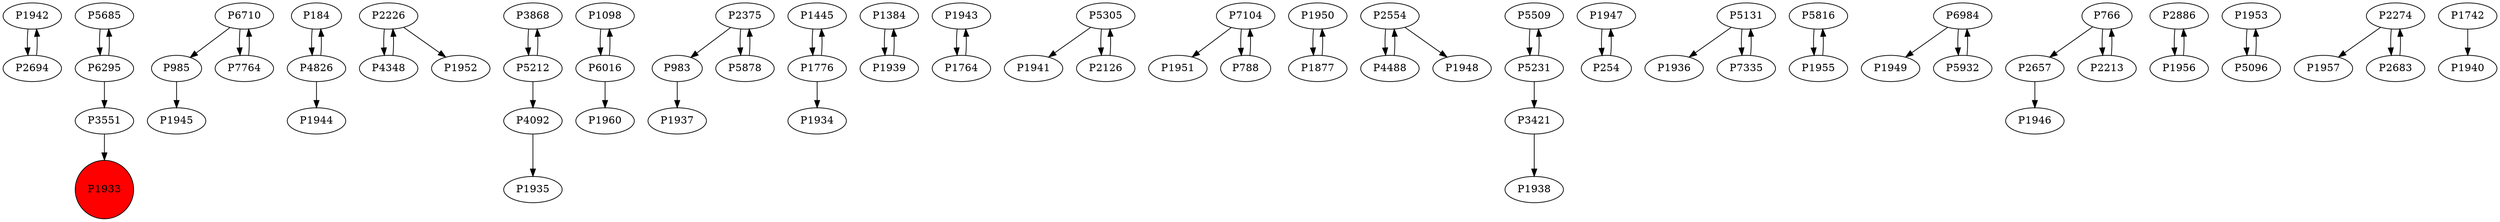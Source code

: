 digraph {
	P1942 -> P2694
	P5685 -> P6295
	P6710 -> P985
	P184 -> P4826
	P2226 -> P4348
	P3868 -> P5212
	P2694 -> P1942
	P1098 -> P6016
	P2375 -> P983
	P1445 -> P1776
	P1384 -> P1939
	P1943 -> P1764
	P983 -> P1937
	P3551 -> P1933
	P5305 -> P1941
	P7764 -> P6710
	P7104 -> P1951
	P1950 -> P1877
	P985 -> P1945
	P2554 -> P4488
	P5509 -> P5231
	P5231 -> P3421
	P1939 -> P1384
	P1947 -> P254
	P4348 -> P2226
	P4826 -> P184
	P5231 -> P5509
	P5131 -> P1936
	P5816 -> P1955
	P1776 -> P1445
	P6984 -> P1949
	P6295 -> P5685
	P6295 -> P3551
	P1764 -> P1943
	P2657 -> P1946
	P5212 -> P4092
	P4826 -> P1944
	P2375 -> P5878
	P1877 -> P1950
	P2886 -> P1956
	P5305 -> P2126
	P6016 -> P1960
	P7335 -> P5131
	P1776 -> P1934
	P1953 -> P5096
	P2126 -> P5305
	P2274 -> P1957
	P788 -> P7104
	P766 -> P2657
	P5212 -> P3868
	P1742 -> P1940
	P2213 -> P766
	P5096 -> P1953
	P6710 -> P7764
	P5878 -> P2375
	P1956 -> P2886
	P2226 -> P1952
	P254 -> P1947
	P1955 -> P5816
	P5932 -> P6984
	P3421 -> P1938
	P766 -> P2213
	P2274 -> P2683
	P6016 -> P1098
	P7104 -> P788
	P6984 -> P5932
	P2683 -> P2274
	P5131 -> P7335
	P4488 -> P2554
	P4092 -> P1935
	P2554 -> P1948
	P1933 [shape=circle]
	P1933 [style=filled]
	P1933 [fillcolor=red]
}